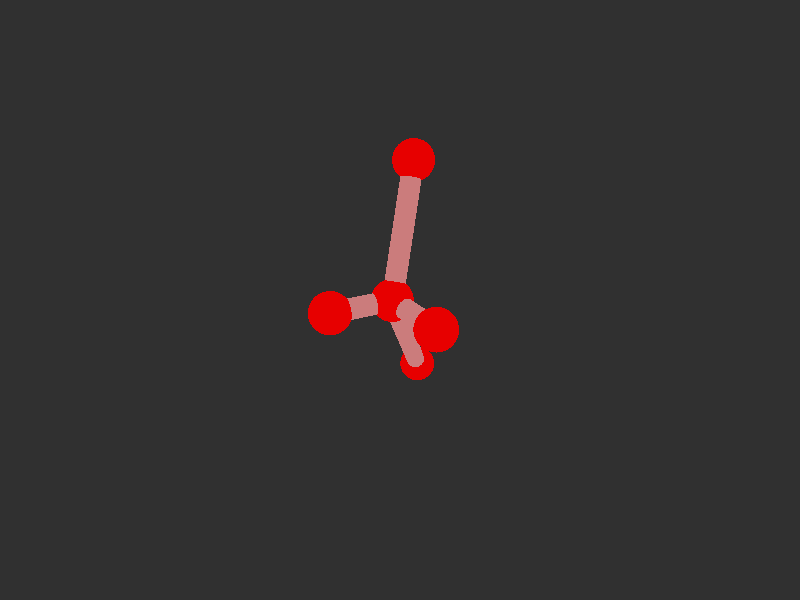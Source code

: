 #version 3.7; 
    global_settings { assumed_gamma 1.0 }
    

    camera {
    location  <20, 20, 20>
    right     x*image_width/image_height
    look_at   <0, 0, 0>
    angle 58
    }

    background { color rgb<1,1,1>*0.03 }


    light_source { <-20, 30, -25> color red 0.6 green 0.6 blue 0.6 }
    light_source { < 20, 30, -25> color red 0.6 green 0.6 blue 0.6 }
    
    #declare m = 1;
    union {

    union {
    sphere { m*<0.9033344646670972,0.624468251256495,0.39997894421100155>, 1 }        
    sphere {  m*<1.1468902592509531,0.6772303441846965,3.38960831553527>, 1 }
    sphere {  m*<3.640137448313489,0.6772303441846963,-0.8276738929553475>, 1 }
    sphere {  m*<-2.526472166350992,5.909837686526302,-1.6279385160925586>, 1}
    sphere { m*<-3.849618305725875,-7.712580613093591,-2.4096021406183565>, 1 }    

        pigment { color rgb<0.8,0,0>  }
    finish { ambient 0.1 diffuse 0.7 phong 1 }
    }    
    union {
    cylinder { m*<1.1468902592509531,0.6772303441846965,3.38960831553527>, <0.9033344646670972,0.624468251256495,0.39997894421100155>, 0.5 }
    cylinder { m*<3.640137448313489,0.6772303441846963,-0.8276738929553475>, <0.9033344646670972,0.624468251256495,0.39997894421100155>, 0.5}
    cylinder { m*<-2.526472166350992,5.909837686526302,-1.6279385160925586>, <0.9033344646670972,0.624468251256495,0.39997894421100155>, 0.5 }
    cylinder {  m*<-3.849618305725875,-7.712580613093591,-2.4096021406183565>, <0.9033344646670972,0.624468251256495,0.39997894421100155>, 0.5}

    pigment { color rgb<0.6,.2,.2>  }
    finish { ambient 0.1 diffuse 0.7 phong 1 }    
    }
    
    // rotate <0, 0, 0>
    }
    #version 3.7; 
    global_settings { assumed_gamma 1.0 }
    

    camera {
    location  <20, 20, 20>
    right     x*image_width/image_height
    look_at   <0, 0, 0>
    angle 58
    }

    background { color rgb<1,1,1>*0.03 }


    light_source { <-20, 30, -25> color red 0.6 green 0.6 blue 0.6 }
    light_source { < 20, 30, -25> color red 0.6 green 0.6 blue 0.6 }
    
    #declare m = 1;
    union {

    union {
    sphere { m*<0.9033344646670972,0.624468251256495,0.39997894421100155>, 1 }        
    sphere {  m*<1.1468902592509531,0.6772303441846965,3.38960831553527>, 1 }
    sphere {  m*<3.640137448313489,0.6772303441846963,-0.8276738929553475>, 1 }
    sphere {  m*<-2.526472166350992,5.909837686526302,-1.6279385160925586>, 1}
    sphere { m*<-3.849618305725875,-7.712580613093591,-2.4096021406183565>, 1 }    

        pigment { color rgb<0.8,0,0>  }
    finish { ambient 0.1 diffuse 0.7 phong 1 }
    }    
    union {
    cylinder { m*<1.1468902592509531,0.6772303441846965,3.38960831553527>, <0.9033344646670972,0.624468251256495,0.39997894421100155>, 0.5 }
    cylinder { m*<3.640137448313489,0.6772303441846963,-0.8276738929553475>, <0.9033344646670972,0.624468251256495,0.39997894421100155>, 0.5}
    cylinder { m*<-2.526472166350992,5.909837686526302,-1.6279385160925586>, <0.9033344646670972,0.624468251256495,0.39997894421100155>, 0.5 }
    cylinder {  m*<-3.849618305725875,-7.712580613093591,-2.4096021406183565>, <0.9033344646670972,0.624468251256495,0.39997894421100155>, 0.5}

    pigment { color rgb<0.6,.2,.2>  }
    finish { ambient 0.1 diffuse 0.7 phong 1 }    
    }
    
    // rotate <0, 0, 0>
    }
    